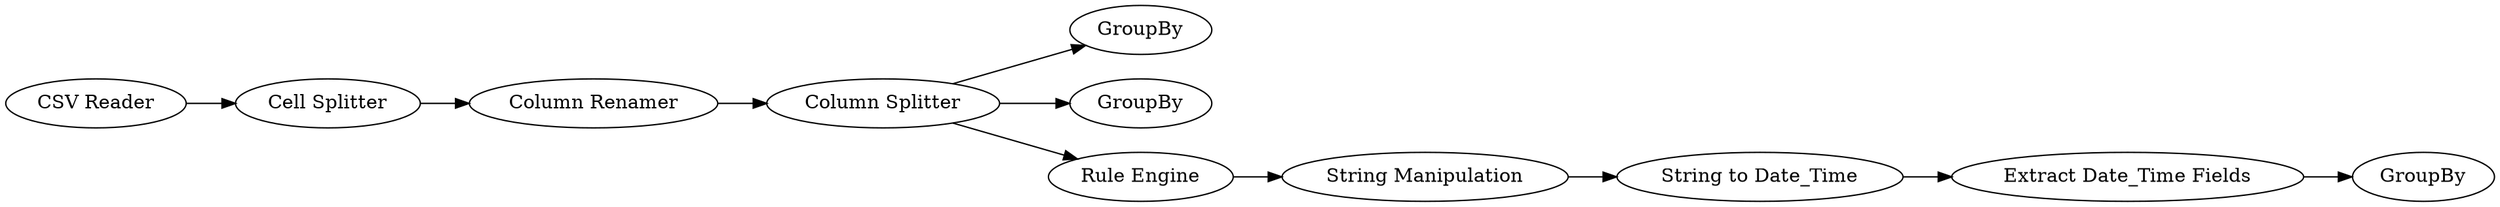 digraph {
	1 [label="CSV Reader"]
	2 [label="Cell Splitter"]
	3 [label="Column Renamer"]
	4 [label="Column Splitter"]
	5 [label=GroupBy]
	6 [label=GroupBy]
	7 [label="Rule Engine"]
	8 [label="String Manipulation"]
	9 [label="String to Date_Time"]
	10 [label="Extract Date_Time Fields"]
	11 [label=GroupBy]
	1 -> 2
	2 -> 3
	3 -> 4
	4 -> 5
	4 -> 6
	4 -> 7
	7 -> 8
	8 -> 9
	9 -> 10
	10 -> 11
	rankdir=LR
}
